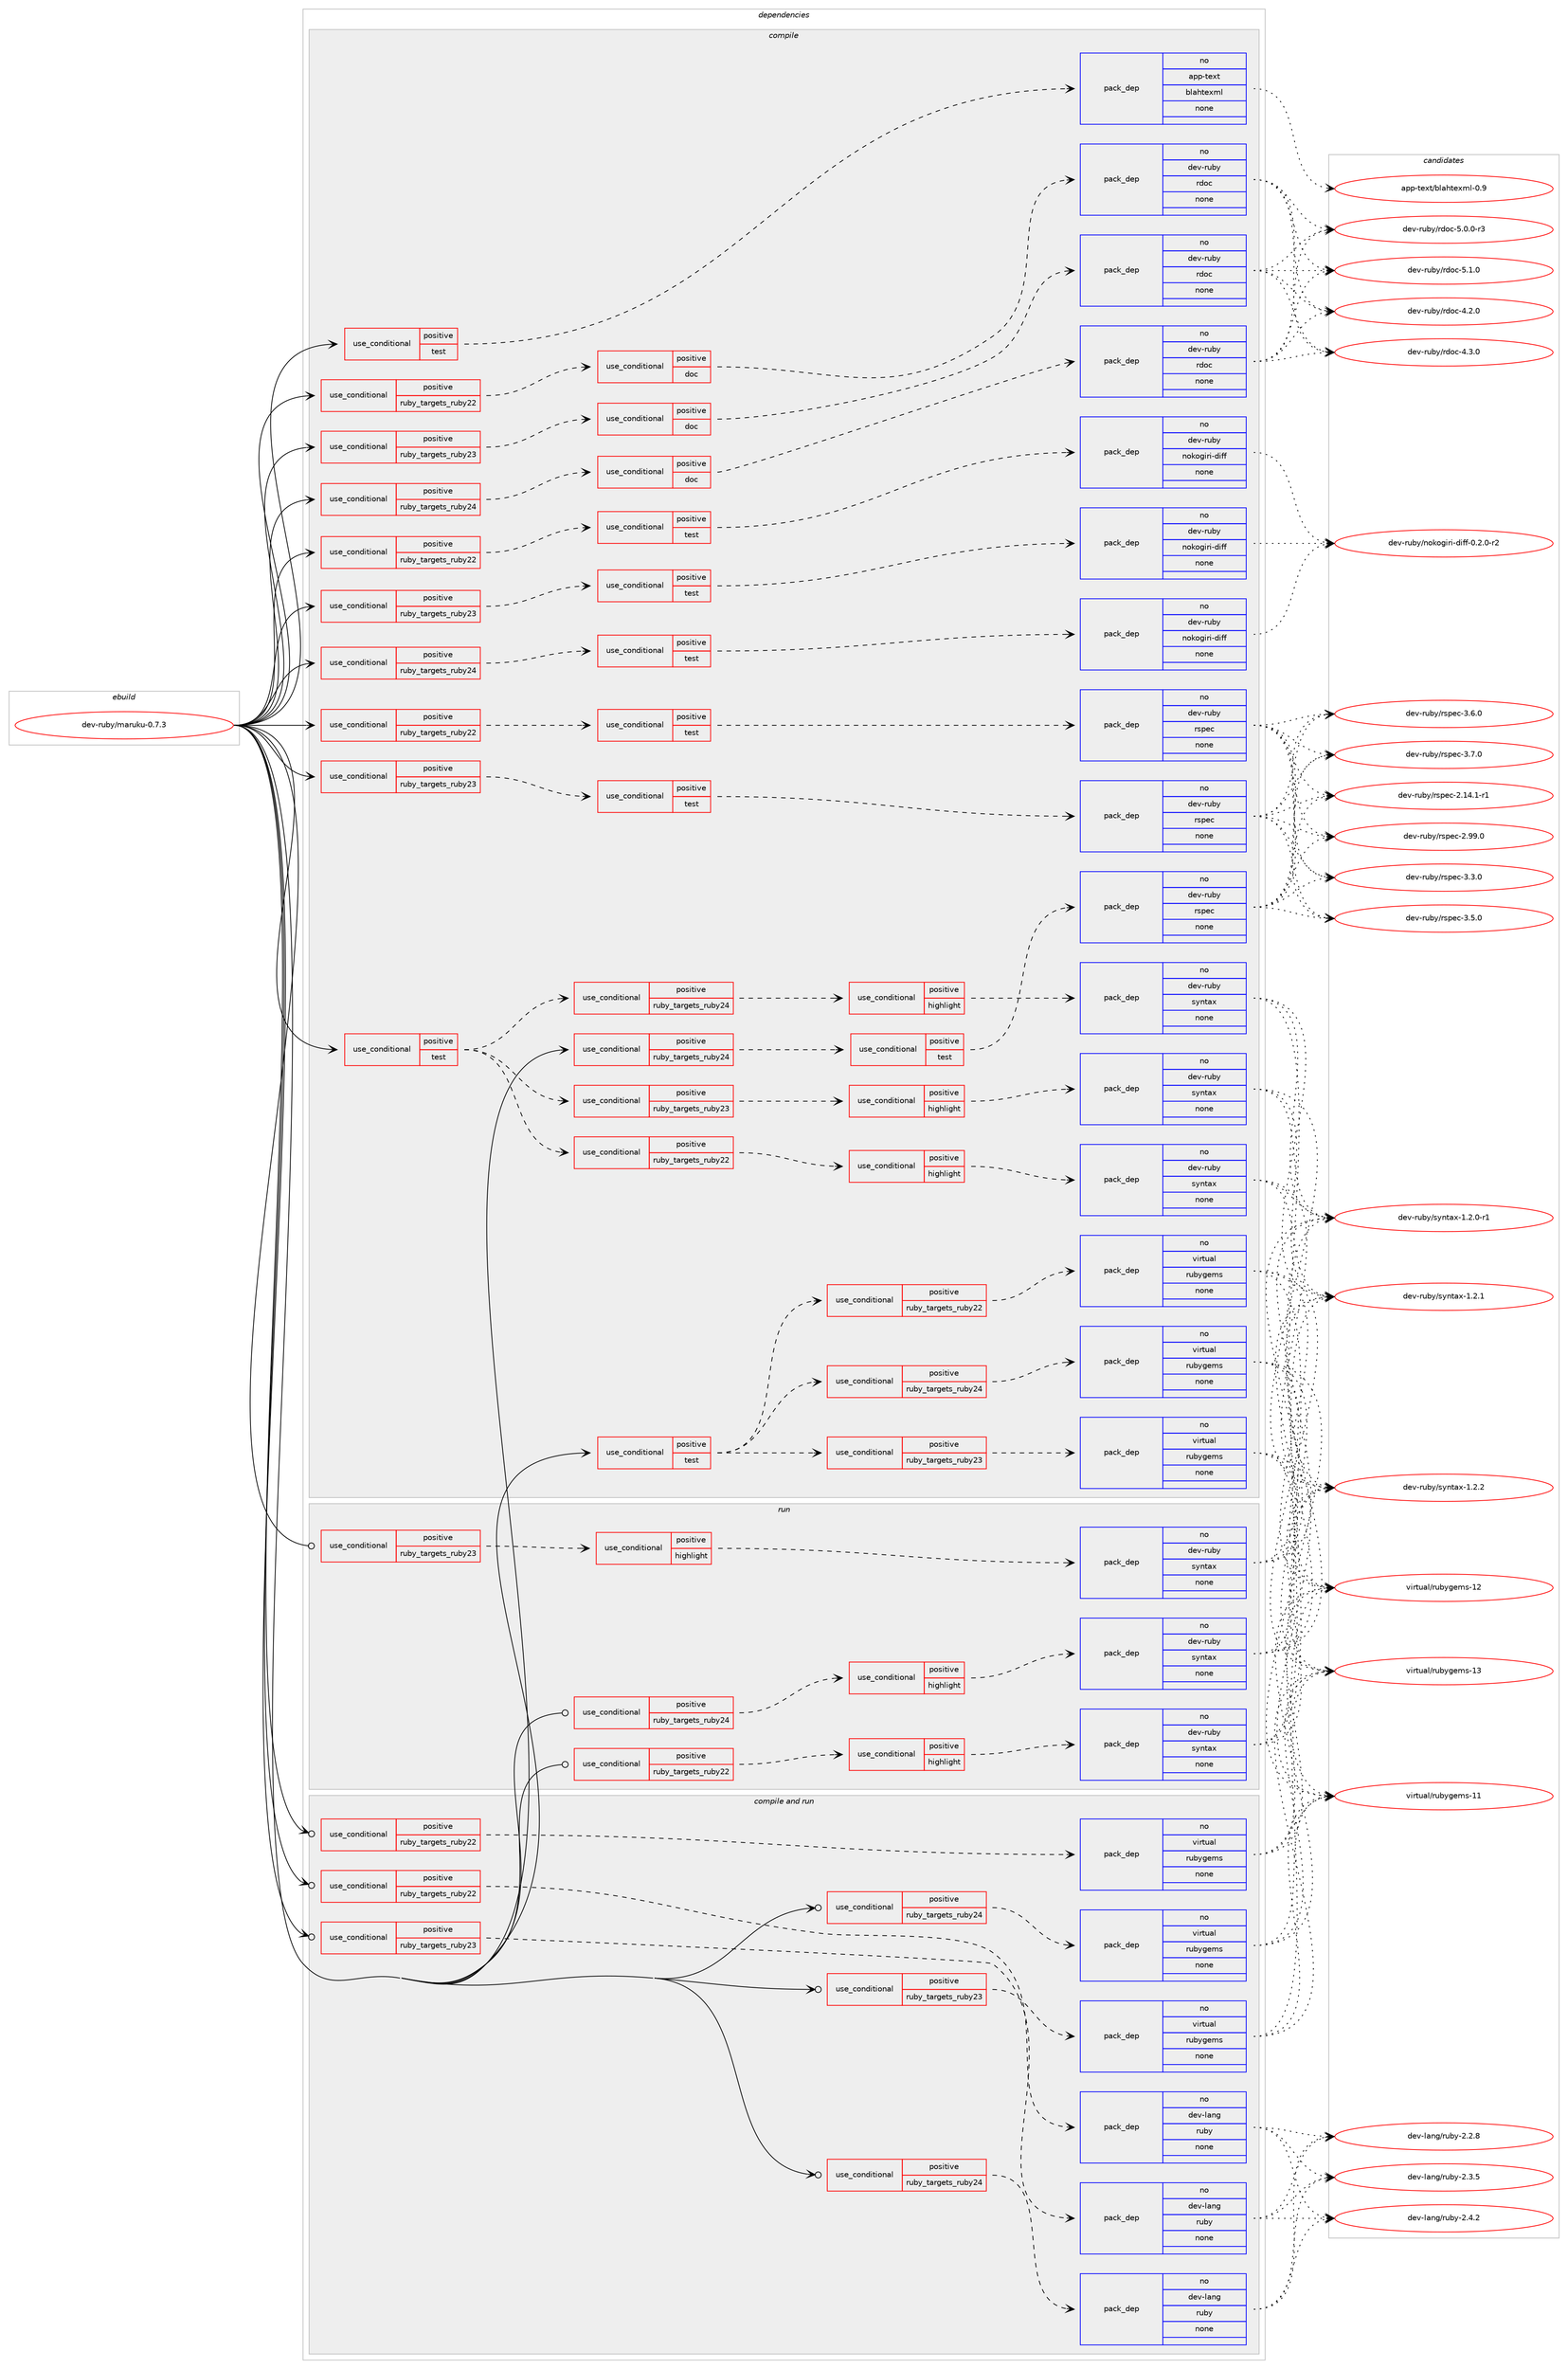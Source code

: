 digraph prolog {

# *************
# Graph options
# *************

newrank=true;
concentrate=true;
compound=true;
graph [rankdir=LR,fontname=Helvetica,fontsize=10,ranksep=1.5];#, ranksep=2.5, nodesep=0.2];
edge  [arrowhead=vee];
node  [fontname=Helvetica,fontsize=10];

# **********
# The ebuild
# **********

subgraph cluster_leftcol {
color=gray;
rank=same;
label=<<i>ebuild</i>>;
id [label="dev-ruby/maruku-0.7.3", color=red, width=4, href="../dev-ruby/maruku-0.7.3.svg"];
}

# ****************
# The dependencies
# ****************

subgraph cluster_midcol {
color=gray;
label=<<i>dependencies</i>>;
subgraph cluster_compile {
fillcolor="#eeeeee";
style=filled;
label=<<i>compile</i>>;
subgraph cond61144 {
dependency246675 [label=<<TABLE BORDER="0" CELLBORDER="1" CELLSPACING="0" CELLPADDING="4"><TR><TD ROWSPAN="3" CELLPADDING="10">use_conditional</TD></TR><TR><TD>positive</TD></TR><TR><TD>ruby_targets_ruby22</TD></TR></TABLE>>, shape=none, color=red];
subgraph cond61145 {
dependency246676 [label=<<TABLE BORDER="0" CELLBORDER="1" CELLSPACING="0" CELLPADDING="4"><TR><TD ROWSPAN="3" CELLPADDING="10">use_conditional</TD></TR><TR><TD>positive</TD></TR><TR><TD>doc</TD></TR></TABLE>>, shape=none, color=red];
subgraph pack181440 {
dependency246677 [label=<<TABLE BORDER="0" CELLBORDER="1" CELLSPACING="0" CELLPADDING="4" WIDTH="220"><TR><TD ROWSPAN="6" CELLPADDING="30">pack_dep</TD></TR><TR><TD WIDTH="110">no</TD></TR><TR><TD>dev-ruby</TD></TR><TR><TD>rdoc</TD></TR><TR><TD>none</TD></TR><TR><TD></TD></TR></TABLE>>, shape=none, color=blue];
}
dependency246676:e -> dependency246677:w [weight=20,style="dashed",arrowhead="vee"];
}
dependency246675:e -> dependency246676:w [weight=20,style="dashed",arrowhead="vee"];
}
id:e -> dependency246675:w [weight=20,style="solid",arrowhead="vee"];
subgraph cond61146 {
dependency246678 [label=<<TABLE BORDER="0" CELLBORDER="1" CELLSPACING="0" CELLPADDING="4"><TR><TD ROWSPAN="3" CELLPADDING="10">use_conditional</TD></TR><TR><TD>positive</TD></TR><TR><TD>ruby_targets_ruby22</TD></TR></TABLE>>, shape=none, color=red];
subgraph cond61147 {
dependency246679 [label=<<TABLE BORDER="0" CELLBORDER="1" CELLSPACING="0" CELLPADDING="4"><TR><TD ROWSPAN="3" CELLPADDING="10">use_conditional</TD></TR><TR><TD>positive</TD></TR><TR><TD>test</TD></TR></TABLE>>, shape=none, color=red];
subgraph pack181441 {
dependency246680 [label=<<TABLE BORDER="0" CELLBORDER="1" CELLSPACING="0" CELLPADDING="4" WIDTH="220"><TR><TD ROWSPAN="6" CELLPADDING="30">pack_dep</TD></TR><TR><TD WIDTH="110">no</TD></TR><TR><TD>dev-ruby</TD></TR><TR><TD>nokogiri-diff</TD></TR><TR><TD>none</TD></TR><TR><TD></TD></TR></TABLE>>, shape=none, color=blue];
}
dependency246679:e -> dependency246680:w [weight=20,style="dashed",arrowhead="vee"];
}
dependency246678:e -> dependency246679:w [weight=20,style="dashed",arrowhead="vee"];
}
id:e -> dependency246678:w [weight=20,style="solid",arrowhead="vee"];
subgraph cond61148 {
dependency246681 [label=<<TABLE BORDER="0" CELLBORDER="1" CELLSPACING="0" CELLPADDING="4"><TR><TD ROWSPAN="3" CELLPADDING="10">use_conditional</TD></TR><TR><TD>positive</TD></TR><TR><TD>ruby_targets_ruby22</TD></TR></TABLE>>, shape=none, color=red];
subgraph cond61149 {
dependency246682 [label=<<TABLE BORDER="0" CELLBORDER="1" CELLSPACING="0" CELLPADDING="4"><TR><TD ROWSPAN="3" CELLPADDING="10">use_conditional</TD></TR><TR><TD>positive</TD></TR><TR><TD>test</TD></TR></TABLE>>, shape=none, color=red];
subgraph pack181442 {
dependency246683 [label=<<TABLE BORDER="0" CELLBORDER="1" CELLSPACING="0" CELLPADDING="4" WIDTH="220"><TR><TD ROWSPAN="6" CELLPADDING="30">pack_dep</TD></TR><TR><TD WIDTH="110">no</TD></TR><TR><TD>dev-ruby</TD></TR><TR><TD>rspec</TD></TR><TR><TD>none</TD></TR><TR><TD></TD></TR></TABLE>>, shape=none, color=blue];
}
dependency246682:e -> dependency246683:w [weight=20,style="dashed",arrowhead="vee"];
}
dependency246681:e -> dependency246682:w [weight=20,style="dashed",arrowhead="vee"];
}
id:e -> dependency246681:w [weight=20,style="solid",arrowhead="vee"];
subgraph cond61150 {
dependency246684 [label=<<TABLE BORDER="0" CELLBORDER="1" CELLSPACING="0" CELLPADDING="4"><TR><TD ROWSPAN="3" CELLPADDING="10">use_conditional</TD></TR><TR><TD>positive</TD></TR><TR><TD>ruby_targets_ruby23</TD></TR></TABLE>>, shape=none, color=red];
subgraph cond61151 {
dependency246685 [label=<<TABLE BORDER="0" CELLBORDER="1" CELLSPACING="0" CELLPADDING="4"><TR><TD ROWSPAN="3" CELLPADDING="10">use_conditional</TD></TR><TR><TD>positive</TD></TR><TR><TD>doc</TD></TR></TABLE>>, shape=none, color=red];
subgraph pack181443 {
dependency246686 [label=<<TABLE BORDER="0" CELLBORDER="1" CELLSPACING="0" CELLPADDING="4" WIDTH="220"><TR><TD ROWSPAN="6" CELLPADDING="30">pack_dep</TD></TR><TR><TD WIDTH="110">no</TD></TR><TR><TD>dev-ruby</TD></TR><TR><TD>rdoc</TD></TR><TR><TD>none</TD></TR><TR><TD></TD></TR></TABLE>>, shape=none, color=blue];
}
dependency246685:e -> dependency246686:w [weight=20,style="dashed",arrowhead="vee"];
}
dependency246684:e -> dependency246685:w [weight=20,style="dashed",arrowhead="vee"];
}
id:e -> dependency246684:w [weight=20,style="solid",arrowhead="vee"];
subgraph cond61152 {
dependency246687 [label=<<TABLE BORDER="0" CELLBORDER="1" CELLSPACING="0" CELLPADDING="4"><TR><TD ROWSPAN="3" CELLPADDING="10">use_conditional</TD></TR><TR><TD>positive</TD></TR><TR><TD>ruby_targets_ruby23</TD></TR></TABLE>>, shape=none, color=red];
subgraph cond61153 {
dependency246688 [label=<<TABLE BORDER="0" CELLBORDER="1" CELLSPACING="0" CELLPADDING="4"><TR><TD ROWSPAN="3" CELLPADDING="10">use_conditional</TD></TR><TR><TD>positive</TD></TR><TR><TD>test</TD></TR></TABLE>>, shape=none, color=red];
subgraph pack181444 {
dependency246689 [label=<<TABLE BORDER="0" CELLBORDER="1" CELLSPACING="0" CELLPADDING="4" WIDTH="220"><TR><TD ROWSPAN="6" CELLPADDING="30">pack_dep</TD></TR><TR><TD WIDTH="110">no</TD></TR><TR><TD>dev-ruby</TD></TR><TR><TD>nokogiri-diff</TD></TR><TR><TD>none</TD></TR><TR><TD></TD></TR></TABLE>>, shape=none, color=blue];
}
dependency246688:e -> dependency246689:w [weight=20,style="dashed",arrowhead="vee"];
}
dependency246687:e -> dependency246688:w [weight=20,style="dashed",arrowhead="vee"];
}
id:e -> dependency246687:w [weight=20,style="solid",arrowhead="vee"];
subgraph cond61154 {
dependency246690 [label=<<TABLE BORDER="0" CELLBORDER="1" CELLSPACING="0" CELLPADDING="4"><TR><TD ROWSPAN="3" CELLPADDING="10">use_conditional</TD></TR><TR><TD>positive</TD></TR><TR><TD>ruby_targets_ruby23</TD></TR></TABLE>>, shape=none, color=red];
subgraph cond61155 {
dependency246691 [label=<<TABLE BORDER="0" CELLBORDER="1" CELLSPACING="0" CELLPADDING="4"><TR><TD ROWSPAN="3" CELLPADDING="10">use_conditional</TD></TR><TR><TD>positive</TD></TR><TR><TD>test</TD></TR></TABLE>>, shape=none, color=red];
subgraph pack181445 {
dependency246692 [label=<<TABLE BORDER="0" CELLBORDER="1" CELLSPACING="0" CELLPADDING="4" WIDTH="220"><TR><TD ROWSPAN="6" CELLPADDING="30">pack_dep</TD></TR><TR><TD WIDTH="110">no</TD></TR><TR><TD>dev-ruby</TD></TR><TR><TD>rspec</TD></TR><TR><TD>none</TD></TR><TR><TD></TD></TR></TABLE>>, shape=none, color=blue];
}
dependency246691:e -> dependency246692:w [weight=20,style="dashed",arrowhead="vee"];
}
dependency246690:e -> dependency246691:w [weight=20,style="dashed",arrowhead="vee"];
}
id:e -> dependency246690:w [weight=20,style="solid",arrowhead="vee"];
subgraph cond61156 {
dependency246693 [label=<<TABLE BORDER="0" CELLBORDER="1" CELLSPACING="0" CELLPADDING="4"><TR><TD ROWSPAN="3" CELLPADDING="10">use_conditional</TD></TR><TR><TD>positive</TD></TR><TR><TD>ruby_targets_ruby24</TD></TR></TABLE>>, shape=none, color=red];
subgraph cond61157 {
dependency246694 [label=<<TABLE BORDER="0" CELLBORDER="1" CELLSPACING="0" CELLPADDING="4"><TR><TD ROWSPAN="3" CELLPADDING="10">use_conditional</TD></TR><TR><TD>positive</TD></TR><TR><TD>doc</TD></TR></TABLE>>, shape=none, color=red];
subgraph pack181446 {
dependency246695 [label=<<TABLE BORDER="0" CELLBORDER="1" CELLSPACING="0" CELLPADDING="4" WIDTH="220"><TR><TD ROWSPAN="6" CELLPADDING="30">pack_dep</TD></TR><TR><TD WIDTH="110">no</TD></TR><TR><TD>dev-ruby</TD></TR><TR><TD>rdoc</TD></TR><TR><TD>none</TD></TR><TR><TD></TD></TR></TABLE>>, shape=none, color=blue];
}
dependency246694:e -> dependency246695:w [weight=20,style="dashed",arrowhead="vee"];
}
dependency246693:e -> dependency246694:w [weight=20,style="dashed",arrowhead="vee"];
}
id:e -> dependency246693:w [weight=20,style="solid",arrowhead="vee"];
subgraph cond61158 {
dependency246696 [label=<<TABLE BORDER="0" CELLBORDER="1" CELLSPACING="0" CELLPADDING="4"><TR><TD ROWSPAN="3" CELLPADDING="10">use_conditional</TD></TR><TR><TD>positive</TD></TR><TR><TD>ruby_targets_ruby24</TD></TR></TABLE>>, shape=none, color=red];
subgraph cond61159 {
dependency246697 [label=<<TABLE BORDER="0" CELLBORDER="1" CELLSPACING="0" CELLPADDING="4"><TR><TD ROWSPAN="3" CELLPADDING="10">use_conditional</TD></TR><TR><TD>positive</TD></TR><TR><TD>test</TD></TR></TABLE>>, shape=none, color=red];
subgraph pack181447 {
dependency246698 [label=<<TABLE BORDER="0" CELLBORDER="1" CELLSPACING="0" CELLPADDING="4" WIDTH="220"><TR><TD ROWSPAN="6" CELLPADDING="30">pack_dep</TD></TR><TR><TD WIDTH="110">no</TD></TR><TR><TD>dev-ruby</TD></TR><TR><TD>nokogiri-diff</TD></TR><TR><TD>none</TD></TR><TR><TD></TD></TR></TABLE>>, shape=none, color=blue];
}
dependency246697:e -> dependency246698:w [weight=20,style="dashed",arrowhead="vee"];
}
dependency246696:e -> dependency246697:w [weight=20,style="dashed",arrowhead="vee"];
}
id:e -> dependency246696:w [weight=20,style="solid",arrowhead="vee"];
subgraph cond61160 {
dependency246699 [label=<<TABLE BORDER="0" CELLBORDER="1" CELLSPACING="0" CELLPADDING="4"><TR><TD ROWSPAN="3" CELLPADDING="10">use_conditional</TD></TR><TR><TD>positive</TD></TR><TR><TD>ruby_targets_ruby24</TD></TR></TABLE>>, shape=none, color=red];
subgraph cond61161 {
dependency246700 [label=<<TABLE BORDER="0" CELLBORDER="1" CELLSPACING="0" CELLPADDING="4"><TR><TD ROWSPAN="3" CELLPADDING="10">use_conditional</TD></TR><TR><TD>positive</TD></TR><TR><TD>test</TD></TR></TABLE>>, shape=none, color=red];
subgraph pack181448 {
dependency246701 [label=<<TABLE BORDER="0" CELLBORDER="1" CELLSPACING="0" CELLPADDING="4" WIDTH="220"><TR><TD ROWSPAN="6" CELLPADDING="30">pack_dep</TD></TR><TR><TD WIDTH="110">no</TD></TR><TR><TD>dev-ruby</TD></TR><TR><TD>rspec</TD></TR><TR><TD>none</TD></TR><TR><TD></TD></TR></TABLE>>, shape=none, color=blue];
}
dependency246700:e -> dependency246701:w [weight=20,style="dashed",arrowhead="vee"];
}
dependency246699:e -> dependency246700:w [weight=20,style="dashed",arrowhead="vee"];
}
id:e -> dependency246699:w [weight=20,style="solid",arrowhead="vee"];
subgraph cond61162 {
dependency246702 [label=<<TABLE BORDER="0" CELLBORDER="1" CELLSPACING="0" CELLPADDING="4"><TR><TD ROWSPAN="3" CELLPADDING="10">use_conditional</TD></TR><TR><TD>positive</TD></TR><TR><TD>test</TD></TR></TABLE>>, shape=none, color=red];
subgraph cond61163 {
dependency246703 [label=<<TABLE BORDER="0" CELLBORDER="1" CELLSPACING="0" CELLPADDING="4"><TR><TD ROWSPAN="3" CELLPADDING="10">use_conditional</TD></TR><TR><TD>positive</TD></TR><TR><TD>ruby_targets_ruby22</TD></TR></TABLE>>, shape=none, color=red];
subgraph cond61164 {
dependency246704 [label=<<TABLE BORDER="0" CELLBORDER="1" CELLSPACING="0" CELLPADDING="4"><TR><TD ROWSPAN="3" CELLPADDING="10">use_conditional</TD></TR><TR><TD>positive</TD></TR><TR><TD>highlight</TD></TR></TABLE>>, shape=none, color=red];
subgraph pack181449 {
dependency246705 [label=<<TABLE BORDER="0" CELLBORDER="1" CELLSPACING="0" CELLPADDING="4" WIDTH="220"><TR><TD ROWSPAN="6" CELLPADDING="30">pack_dep</TD></TR><TR><TD WIDTH="110">no</TD></TR><TR><TD>dev-ruby</TD></TR><TR><TD>syntax</TD></TR><TR><TD>none</TD></TR><TR><TD></TD></TR></TABLE>>, shape=none, color=blue];
}
dependency246704:e -> dependency246705:w [weight=20,style="dashed",arrowhead="vee"];
}
dependency246703:e -> dependency246704:w [weight=20,style="dashed",arrowhead="vee"];
}
dependency246702:e -> dependency246703:w [weight=20,style="dashed",arrowhead="vee"];
subgraph cond61165 {
dependency246706 [label=<<TABLE BORDER="0" CELLBORDER="1" CELLSPACING="0" CELLPADDING="4"><TR><TD ROWSPAN="3" CELLPADDING="10">use_conditional</TD></TR><TR><TD>positive</TD></TR><TR><TD>ruby_targets_ruby23</TD></TR></TABLE>>, shape=none, color=red];
subgraph cond61166 {
dependency246707 [label=<<TABLE BORDER="0" CELLBORDER="1" CELLSPACING="0" CELLPADDING="4"><TR><TD ROWSPAN="3" CELLPADDING="10">use_conditional</TD></TR><TR><TD>positive</TD></TR><TR><TD>highlight</TD></TR></TABLE>>, shape=none, color=red];
subgraph pack181450 {
dependency246708 [label=<<TABLE BORDER="0" CELLBORDER="1" CELLSPACING="0" CELLPADDING="4" WIDTH="220"><TR><TD ROWSPAN="6" CELLPADDING="30">pack_dep</TD></TR><TR><TD WIDTH="110">no</TD></TR><TR><TD>dev-ruby</TD></TR><TR><TD>syntax</TD></TR><TR><TD>none</TD></TR><TR><TD></TD></TR></TABLE>>, shape=none, color=blue];
}
dependency246707:e -> dependency246708:w [weight=20,style="dashed",arrowhead="vee"];
}
dependency246706:e -> dependency246707:w [weight=20,style="dashed",arrowhead="vee"];
}
dependency246702:e -> dependency246706:w [weight=20,style="dashed",arrowhead="vee"];
subgraph cond61167 {
dependency246709 [label=<<TABLE BORDER="0" CELLBORDER="1" CELLSPACING="0" CELLPADDING="4"><TR><TD ROWSPAN="3" CELLPADDING="10">use_conditional</TD></TR><TR><TD>positive</TD></TR><TR><TD>ruby_targets_ruby24</TD></TR></TABLE>>, shape=none, color=red];
subgraph cond61168 {
dependency246710 [label=<<TABLE BORDER="0" CELLBORDER="1" CELLSPACING="0" CELLPADDING="4"><TR><TD ROWSPAN="3" CELLPADDING="10">use_conditional</TD></TR><TR><TD>positive</TD></TR><TR><TD>highlight</TD></TR></TABLE>>, shape=none, color=red];
subgraph pack181451 {
dependency246711 [label=<<TABLE BORDER="0" CELLBORDER="1" CELLSPACING="0" CELLPADDING="4" WIDTH="220"><TR><TD ROWSPAN="6" CELLPADDING="30">pack_dep</TD></TR><TR><TD WIDTH="110">no</TD></TR><TR><TD>dev-ruby</TD></TR><TR><TD>syntax</TD></TR><TR><TD>none</TD></TR><TR><TD></TD></TR></TABLE>>, shape=none, color=blue];
}
dependency246710:e -> dependency246711:w [weight=20,style="dashed",arrowhead="vee"];
}
dependency246709:e -> dependency246710:w [weight=20,style="dashed",arrowhead="vee"];
}
dependency246702:e -> dependency246709:w [weight=20,style="dashed",arrowhead="vee"];
}
id:e -> dependency246702:w [weight=20,style="solid",arrowhead="vee"];
subgraph cond61169 {
dependency246712 [label=<<TABLE BORDER="0" CELLBORDER="1" CELLSPACING="0" CELLPADDING="4"><TR><TD ROWSPAN="3" CELLPADDING="10">use_conditional</TD></TR><TR><TD>positive</TD></TR><TR><TD>test</TD></TR></TABLE>>, shape=none, color=red];
subgraph cond61170 {
dependency246713 [label=<<TABLE BORDER="0" CELLBORDER="1" CELLSPACING="0" CELLPADDING="4"><TR><TD ROWSPAN="3" CELLPADDING="10">use_conditional</TD></TR><TR><TD>positive</TD></TR><TR><TD>ruby_targets_ruby22</TD></TR></TABLE>>, shape=none, color=red];
subgraph pack181452 {
dependency246714 [label=<<TABLE BORDER="0" CELLBORDER="1" CELLSPACING="0" CELLPADDING="4" WIDTH="220"><TR><TD ROWSPAN="6" CELLPADDING="30">pack_dep</TD></TR><TR><TD WIDTH="110">no</TD></TR><TR><TD>virtual</TD></TR><TR><TD>rubygems</TD></TR><TR><TD>none</TD></TR><TR><TD></TD></TR></TABLE>>, shape=none, color=blue];
}
dependency246713:e -> dependency246714:w [weight=20,style="dashed",arrowhead="vee"];
}
dependency246712:e -> dependency246713:w [weight=20,style="dashed",arrowhead="vee"];
subgraph cond61171 {
dependency246715 [label=<<TABLE BORDER="0" CELLBORDER="1" CELLSPACING="0" CELLPADDING="4"><TR><TD ROWSPAN="3" CELLPADDING="10">use_conditional</TD></TR><TR><TD>positive</TD></TR><TR><TD>ruby_targets_ruby23</TD></TR></TABLE>>, shape=none, color=red];
subgraph pack181453 {
dependency246716 [label=<<TABLE BORDER="0" CELLBORDER="1" CELLSPACING="0" CELLPADDING="4" WIDTH="220"><TR><TD ROWSPAN="6" CELLPADDING="30">pack_dep</TD></TR><TR><TD WIDTH="110">no</TD></TR><TR><TD>virtual</TD></TR><TR><TD>rubygems</TD></TR><TR><TD>none</TD></TR><TR><TD></TD></TR></TABLE>>, shape=none, color=blue];
}
dependency246715:e -> dependency246716:w [weight=20,style="dashed",arrowhead="vee"];
}
dependency246712:e -> dependency246715:w [weight=20,style="dashed",arrowhead="vee"];
subgraph cond61172 {
dependency246717 [label=<<TABLE BORDER="0" CELLBORDER="1" CELLSPACING="0" CELLPADDING="4"><TR><TD ROWSPAN="3" CELLPADDING="10">use_conditional</TD></TR><TR><TD>positive</TD></TR><TR><TD>ruby_targets_ruby24</TD></TR></TABLE>>, shape=none, color=red];
subgraph pack181454 {
dependency246718 [label=<<TABLE BORDER="0" CELLBORDER="1" CELLSPACING="0" CELLPADDING="4" WIDTH="220"><TR><TD ROWSPAN="6" CELLPADDING="30">pack_dep</TD></TR><TR><TD WIDTH="110">no</TD></TR><TR><TD>virtual</TD></TR><TR><TD>rubygems</TD></TR><TR><TD>none</TD></TR><TR><TD></TD></TR></TABLE>>, shape=none, color=blue];
}
dependency246717:e -> dependency246718:w [weight=20,style="dashed",arrowhead="vee"];
}
dependency246712:e -> dependency246717:w [weight=20,style="dashed",arrowhead="vee"];
}
id:e -> dependency246712:w [weight=20,style="solid",arrowhead="vee"];
subgraph cond61173 {
dependency246719 [label=<<TABLE BORDER="0" CELLBORDER="1" CELLSPACING="0" CELLPADDING="4"><TR><TD ROWSPAN="3" CELLPADDING="10">use_conditional</TD></TR><TR><TD>positive</TD></TR><TR><TD>test</TD></TR></TABLE>>, shape=none, color=red];
subgraph pack181455 {
dependency246720 [label=<<TABLE BORDER="0" CELLBORDER="1" CELLSPACING="0" CELLPADDING="4" WIDTH="220"><TR><TD ROWSPAN="6" CELLPADDING="30">pack_dep</TD></TR><TR><TD WIDTH="110">no</TD></TR><TR><TD>app-text</TD></TR><TR><TD>blahtexml</TD></TR><TR><TD>none</TD></TR><TR><TD></TD></TR></TABLE>>, shape=none, color=blue];
}
dependency246719:e -> dependency246720:w [weight=20,style="dashed",arrowhead="vee"];
}
id:e -> dependency246719:w [weight=20,style="solid",arrowhead="vee"];
}
subgraph cluster_compileandrun {
fillcolor="#eeeeee";
style=filled;
label=<<i>compile and run</i>>;
subgraph cond61174 {
dependency246721 [label=<<TABLE BORDER="0" CELLBORDER="1" CELLSPACING="0" CELLPADDING="4"><TR><TD ROWSPAN="3" CELLPADDING="10">use_conditional</TD></TR><TR><TD>positive</TD></TR><TR><TD>ruby_targets_ruby22</TD></TR></TABLE>>, shape=none, color=red];
subgraph pack181456 {
dependency246722 [label=<<TABLE BORDER="0" CELLBORDER="1" CELLSPACING="0" CELLPADDING="4" WIDTH="220"><TR><TD ROWSPAN="6" CELLPADDING="30">pack_dep</TD></TR><TR><TD WIDTH="110">no</TD></TR><TR><TD>dev-lang</TD></TR><TR><TD>ruby</TD></TR><TR><TD>none</TD></TR><TR><TD></TD></TR></TABLE>>, shape=none, color=blue];
}
dependency246721:e -> dependency246722:w [weight=20,style="dashed",arrowhead="vee"];
}
id:e -> dependency246721:w [weight=20,style="solid",arrowhead="odotvee"];
subgraph cond61175 {
dependency246723 [label=<<TABLE BORDER="0" CELLBORDER="1" CELLSPACING="0" CELLPADDING="4"><TR><TD ROWSPAN="3" CELLPADDING="10">use_conditional</TD></TR><TR><TD>positive</TD></TR><TR><TD>ruby_targets_ruby22</TD></TR></TABLE>>, shape=none, color=red];
subgraph pack181457 {
dependency246724 [label=<<TABLE BORDER="0" CELLBORDER="1" CELLSPACING="0" CELLPADDING="4" WIDTH="220"><TR><TD ROWSPAN="6" CELLPADDING="30">pack_dep</TD></TR><TR><TD WIDTH="110">no</TD></TR><TR><TD>virtual</TD></TR><TR><TD>rubygems</TD></TR><TR><TD>none</TD></TR><TR><TD></TD></TR></TABLE>>, shape=none, color=blue];
}
dependency246723:e -> dependency246724:w [weight=20,style="dashed",arrowhead="vee"];
}
id:e -> dependency246723:w [weight=20,style="solid",arrowhead="odotvee"];
subgraph cond61176 {
dependency246725 [label=<<TABLE BORDER="0" CELLBORDER="1" CELLSPACING="0" CELLPADDING="4"><TR><TD ROWSPAN="3" CELLPADDING="10">use_conditional</TD></TR><TR><TD>positive</TD></TR><TR><TD>ruby_targets_ruby23</TD></TR></TABLE>>, shape=none, color=red];
subgraph pack181458 {
dependency246726 [label=<<TABLE BORDER="0" CELLBORDER="1" CELLSPACING="0" CELLPADDING="4" WIDTH="220"><TR><TD ROWSPAN="6" CELLPADDING="30">pack_dep</TD></TR><TR><TD WIDTH="110">no</TD></TR><TR><TD>dev-lang</TD></TR><TR><TD>ruby</TD></TR><TR><TD>none</TD></TR><TR><TD></TD></TR></TABLE>>, shape=none, color=blue];
}
dependency246725:e -> dependency246726:w [weight=20,style="dashed",arrowhead="vee"];
}
id:e -> dependency246725:w [weight=20,style="solid",arrowhead="odotvee"];
subgraph cond61177 {
dependency246727 [label=<<TABLE BORDER="0" CELLBORDER="1" CELLSPACING="0" CELLPADDING="4"><TR><TD ROWSPAN="3" CELLPADDING="10">use_conditional</TD></TR><TR><TD>positive</TD></TR><TR><TD>ruby_targets_ruby23</TD></TR></TABLE>>, shape=none, color=red];
subgraph pack181459 {
dependency246728 [label=<<TABLE BORDER="0" CELLBORDER="1" CELLSPACING="0" CELLPADDING="4" WIDTH="220"><TR><TD ROWSPAN="6" CELLPADDING="30">pack_dep</TD></TR><TR><TD WIDTH="110">no</TD></TR><TR><TD>virtual</TD></TR><TR><TD>rubygems</TD></TR><TR><TD>none</TD></TR><TR><TD></TD></TR></TABLE>>, shape=none, color=blue];
}
dependency246727:e -> dependency246728:w [weight=20,style="dashed",arrowhead="vee"];
}
id:e -> dependency246727:w [weight=20,style="solid",arrowhead="odotvee"];
subgraph cond61178 {
dependency246729 [label=<<TABLE BORDER="0" CELLBORDER="1" CELLSPACING="0" CELLPADDING="4"><TR><TD ROWSPAN="3" CELLPADDING="10">use_conditional</TD></TR><TR><TD>positive</TD></TR><TR><TD>ruby_targets_ruby24</TD></TR></TABLE>>, shape=none, color=red];
subgraph pack181460 {
dependency246730 [label=<<TABLE BORDER="0" CELLBORDER="1" CELLSPACING="0" CELLPADDING="4" WIDTH="220"><TR><TD ROWSPAN="6" CELLPADDING="30">pack_dep</TD></TR><TR><TD WIDTH="110">no</TD></TR><TR><TD>dev-lang</TD></TR><TR><TD>ruby</TD></TR><TR><TD>none</TD></TR><TR><TD></TD></TR></TABLE>>, shape=none, color=blue];
}
dependency246729:e -> dependency246730:w [weight=20,style="dashed",arrowhead="vee"];
}
id:e -> dependency246729:w [weight=20,style="solid",arrowhead="odotvee"];
subgraph cond61179 {
dependency246731 [label=<<TABLE BORDER="0" CELLBORDER="1" CELLSPACING="0" CELLPADDING="4"><TR><TD ROWSPAN="3" CELLPADDING="10">use_conditional</TD></TR><TR><TD>positive</TD></TR><TR><TD>ruby_targets_ruby24</TD></TR></TABLE>>, shape=none, color=red];
subgraph pack181461 {
dependency246732 [label=<<TABLE BORDER="0" CELLBORDER="1" CELLSPACING="0" CELLPADDING="4" WIDTH="220"><TR><TD ROWSPAN="6" CELLPADDING="30">pack_dep</TD></TR><TR><TD WIDTH="110">no</TD></TR><TR><TD>virtual</TD></TR><TR><TD>rubygems</TD></TR><TR><TD>none</TD></TR><TR><TD></TD></TR></TABLE>>, shape=none, color=blue];
}
dependency246731:e -> dependency246732:w [weight=20,style="dashed",arrowhead="vee"];
}
id:e -> dependency246731:w [weight=20,style="solid",arrowhead="odotvee"];
}
subgraph cluster_run {
fillcolor="#eeeeee";
style=filled;
label=<<i>run</i>>;
subgraph cond61180 {
dependency246733 [label=<<TABLE BORDER="0" CELLBORDER="1" CELLSPACING="0" CELLPADDING="4"><TR><TD ROWSPAN="3" CELLPADDING="10">use_conditional</TD></TR><TR><TD>positive</TD></TR><TR><TD>ruby_targets_ruby22</TD></TR></TABLE>>, shape=none, color=red];
subgraph cond61181 {
dependency246734 [label=<<TABLE BORDER="0" CELLBORDER="1" CELLSPACING="0" CELLPADDING="4"><TR><TD ROWSPAN="3" CELLPADDING="10">use_conditional</TD></TR><TR><TD>positive</TD></TR><TR><TD>highlight</TD></TR></TABLE>>, shape=none, color=red];
subgraph pack181462 {
dependency246735 [label=<<TABLE BORDER="0" CELLBORDER="1" CELLSPACING="0" CELLPADDING="4" WIDTH="220"><TR><TD ROWSPAN="6" CELLPADDING="30">pack_dep</TD></TR><TR><TD WIDTH="110">no</TD></TR><TR><TD>dev-ruby</TD></TR><TR><TD>syntax</TD></TR><TR><TD>none</TD></TR><TR><TD></TD></TR></TABLE>>, shape=none, color=blue];
}
dependency246734:e -> dependency246735:w [weight=20,style="dashed",arrowhead="vee"];
}
dependency246733:e -> dependency246734:w [weight=20,style="dashed",arrowhead="vee"];
}
id:e -> dependency246733:w [weight=20,style="solid",arrowhead="odot"];
subgraph cond61182 {
dependency246736 [label=<<TABLE BORDER="0" CELLBORDER="1" CELLSPACING="0" CELLPADDING="4"><TR><TD ROWSPAN="3" CELLPADDING="10">use_conditional</TD></TR><TR><TD>positive</TD></TR><TR><TD>ruby_targets_ruby23</TD></TR></TABLE>>, shape=none, color=red];
subgraph cond61183 {
dependency246737 [label=<<TABLE BORDER="0" CELLBORDER="1" CELLSPACING="0" CELLPADDING="4"><TR><TD ROWSPAN="3" CELLPADDING="10">use_conditional</TD></TR><TR><TD>positive</TD></TR><TR><TD>highlight</TD></TR></TABLE>>, shape=none, color=red];
subgraph pack181463 {
dependency246738 [label=<<TABLE BORDER="0" CELLBORDER="1" CELLSPACING="0" CELLPADDING="4" WIDTH="220"><TR><TD ROWSPAN="6" CELLPADDING="30">pack_dep</TD></TR><TR><TD WIDTH="110">no</TD></TR><TR><TD>dev-ruby</TD></TR><TR><TD>syntax</TD></TR><TR><TD>none</TD></TR><TR><TD></TD></TR></TABLE>>, shape=none, color=blue];
}
dependency246737:e -> dependency246738:w [weight=20,style="dashed",arrowhead="vee"];
}
dependency246736:e -> dependency246737:w [weight=20,style="dashed",arrowhead="vee"];
}
id:e -> dependency246736:w [weight=20,style="solid",arrowhead="odot"];
subgraph cond61184 {
dependency246739 [label=<<TABLE BORDER="0" CELLBORDER="1" CELLSPACING="0" CELLPADDING="4"><TR><TD ROWSPAN="3" CELLPADDING="10">use_conditional</TD></TR><TR><TD>positive</TD></TR><TR><TD>ruby_targets_ruby24</TD></TR></TABLE>>, shape=none, color=red];
subgraph cond61185 {
dependency246740 [label=<<TABLE BORDER="0" CELLBORDER="1" CELLSPACING="0" CELLPADDING="4"><TR><TD ROWSPAN="3" CELLPADDING="10">use_conditional</TD></TR><TR><TD>positive</TD></TR><TR><TD>highlight</TD></TR></TABLE>>, shape=none, color=red];
subgraph pack181464 {
dependency246741 [label=<<TABLE BORDER="0" CELLBORDER="1" CELLSPACING="0" CELLPADDING="4" WIDTH="220"><TR><TD ROWSPAN="6" CELLPADDING="30">pack_dep</TD></TR><TR><TD WIDTH="110">no</TD></TR><TR><TD>dev-ruby</TD></TR><TR><TD>syntax</TD></TR><TR><TD>none</TD></TR><TR><TD></TD></TR></TABLE>>, shape=none, color=blue];
}
dependency246740:e -> dependency246741:w [weight=20,style="dashed",arrowhead="vee"];
}
dependency246739:e -> dependency246740:w [weight=20,style="dashed",arrowhead="vee"];
}
id:e -> dependency246739:w [weight=20,style="solid",arrowhead="odot"];
}
}

# **************
# The candidates
# **************

subgraph cluster_choices {
rank=same;
color=gray;
label=<<i>candidates</i>>;

subgraph choice181440 {
color=black;
nodesep=1;
choice10010111845114117981214711410011199455246504648 [label="dev-ruby/rdoc-4.2.0", color=red, width=4,href="../dev-ruby/rdoc-4.2.0.svg"];
choice10010111845114117981214711410011199455246514648 [label="dev-ruby/rdoc-4.3.0", color=red, width=4,href="../dev-ruby/rdoc-4.3.0.svg"];
choice100101118451141179812147114100111994553464846484511451 [label="dev-ruby/rdoc-5.0.0-r3", color=red, width=4,href="../dev-ruby/rdoc-5.0.0-r3.svg"];
choice10010111845114117981214711410011199455346494648 [label="dev-ruby/rdoc-5.1.0", color=red, width=4,href="../dev-ruby/rdoc-5.1.0.svg"];
dependency246677:e -> choice10010111845114117981214711410011199455246504648:w [style=dotted,weight="100"];
dependency246677:e -> choice10010111845114117981214711410011199455246514648:w [style=dotted,weight="100"];
dependency246677:e -> choice100101118451141179812147114100111994553464846484511451:w [style=dotted,weight="100"];
dependency246677:e -> choice10010111845114117981214711410011199455346494648:w [style=dotted,weight="100"];
}
subgraph choice181441 {
color=black;
nodesep=1;
choice100101118451141179812147110111107111103105114105451001051021024548465046484511450 [label="dev-ruby/nokogiri-diff-0.2.0-r2", color=red, width=4,href="../dev-ruby/nokogiri-diff-0.2.0-r2.svg"];
dependency246680:e -> choice100101118451141179812147110111107111103105114105451001051021024548465046484511450:w [style=dotted,weight="100"];
}
subgraph choice181442 {
color=black;
nodesep=1;
choice10010111845114117981214711411511210199455046495246494511449 [label="dev-ruby/rspec-2.14.1-r1", color=red, width=4,href="../dev-ruby/rspec-2.14.1-r1.svg"];
choice1001011184511411798121471141151121019945504657574648 [label="dev-ruby/rspec-2.99.0", color=red, width=4,href="../dev-ruby/rspec-2.99.0.svg"];
choice10010111845114117981214711411511210199455146514648 [label="dev-ruby/rspec-3.3.0", color=red, width=4,href="../dev-ruby/rspec-3.3.0.svg"];
choice10010111845114117981214711411511210199455146534648 [label="dev-ruby/rspec-3.5.0", color=red, width=4,href="../dev-ruby/rspec-3.5.0.svg"];
choice10010111845114117981214711411511210199455146544648 [label="dev-ruby/rspec-3.6.0", color=red, width=4,href="../dev-ruby/rspec-3.6.0.svg"];
choice10010111845114117981214711411511210199455146554648 [label="dev-ruby/rspec-3.7.0", color=red, width=4,href="../dev-ruby/rspec-3.7.0.svg"];
dependency246683:e -> choice10010111845114117981214711411511210199455046495246494511449:w [style=dotted,weight="100"];
dependency246683:e -> choice1001011184511411798121471141151121019945504657574648:w [style=dotted,weight="100"];
dependency246683:e -> choice10010111845114117981214711411511210199455146514648:w [style=dotted,weight="100"];
dependency246683:e -> choice10010111845114117981214711411511210199455146534648:w [style=dotted,weight="100"];
dependency246683:e -> choice10010111845114117981214711411511210199455146544648:w [style=dotted,weight="100"];
dependency246683:e -> choice10010111845114117981214711411511210199455146554648:w [style=dotted,weight="100"];
}
subgraph choice181443 {
color=black;
nodesep=1;
choice10010111845114117981214711410011199455246504648 [label="dev-ruby/rdoc-4.2.0", color=red, width=4,href="../dev-ruby/rdoc-4.2.0.svg"];
choice10010111845114117981214711410011199455246514648 [label="dev-ruby/rdoc-4.3.0", color=red, width=4,href="../dev-ruby/rdoc-4.3.0.svg"];
choice100101118451141179812147114100111994553464846484511451 [label="dev-ruby/rdoc-5.0.0-r3", color=red, width=4,href="../dev-ruby/rdoc-5.0.0-r3.svg"];
choice10010111845114117981214711410011199455346494648 [label="dev-ruby/rdoc-5.1.0", color=red, width=4,href="../dev-ruby/rdoc-5.1.0.svg"];
dependency246686:e -> choice10010111845114117981214711410011199455246504648:w [style=dotted,weight="100"];
dependency246686:e -> choice10010111845114117981214711410011199455246514648:w [style=dotted,weight="100"];
dependency246686:e -> choice100101118451141179812147114100111994553464846484511451:w [style=dotted,weight="100"];
dependency246686:e -> choice10010111845114117981214711410011199455346494648:w [style=dotted,weight="100"];
}
subgraph choice181444 {
color=black;
nodesep=1;
choice100101118451141179812147110111107111103105114105451001051021024548465046484511450 [label="dev-ruby/nokogiri-diff-0.2.0-r2", color=red, width=4,href="../dev-ruby/nokogiri-diff-0.2.0-r2.svg"];
dependency246689:e -> choice100101118451141179812147110111107111103105114105451001051021024548465046484511450:w [style=dotted,weight="100"];
}
subgraph choice181445 {
color=black;
nodesep=1;
choice10010111845114117981214711411511210199455046495246494511449 [label="dev-ruby/rspec-2.14.1-r1", color=red, width=4,href="../dev-ruby/rspec-2.14.1-r1.svg"];
choice1001011184511411798121471141151121019945504657574648 [label="dev-ruby/rspec-2.99.0", color=red, width=4,href="../dev-ruby/rspec-2.99.0.svg"];
choice10010111845114117981214711411511210199455146514648 [label="dev-ruby/rspec-3.3.0", color=red, width=4,href="../dev-ruby/rspec-3.3.0.svg"];
choice10010111845114117981214711411511210199455146534648 [label="dev-ruby/rspec-3.5.0", color=red, width=4,href="../dev-ruby/rspec-3.5.0.svg"];
choice10010111845114117981214711411511210199455146544648 [label="dev-ruby/rspec-3.6.0", color=red, width=4,href="../dev-ruby/rspec-3.6.0.svg"];
choice10010111845114117981214711411511210199455146554648 [label="dev-ruby/rspec-3.7.0", color=red, width=4,href="../dev-ruby/rspec-3.7.0.svg"];
dependency246692:e -> choice10010111845114117981214711411511210199455046495246494511449:w [style=dotted,weight="100"];
dependency246692:e -> choice1001011184511411798121471141151121019945504657574648:w [style=dotted,weight="100"];
dependency246692:e -> choice10010111845114117981214711411511210199455146514648:w [style=dotted,weight="100"];
dependency246692:e -> choice10010111845114117981214711411511210199455146534648:w [style=dotted,weight="100"];
dependency246692:e -> choice10010111845114117981214711411511210199455146544648:w [style=dotted,weight="100"];
dependency246692:e -> choice10010111845114117981214711411511210199455146554648:w [style=dotted,weight="100"];
}
subgraph choice181446 {
color=black;
nodesep=1;
choice10010111845114117981214711410011199455246504648 [label="dev-ruby/rdoc-4.2.0", color=red, width=4,href="../dev-ruby/rdoc-4.2.0.svg"];
choice10010111845114117981214711410011199455246514648 [label="dev-ruby/rdoc-4.3.0", color=red, width=4,href="../dev-ruby/rdoc-4.3.0.svg"];
choice100101118451141179812147114100111994553464846484511451 [label="dev-ruby/rdoc-5.0.0-r3", color=red, width=4,href="../dev-ruby/rdoc-5.0.0-r3.svg"];
choice10010111845114117981214711410011199455346494648 [label="dev-ruby/rdoc-5.1.0", color=red, width=4,href="../dev-ruby/rdoc-5.1.0.svg"];
dependency246695:e -> choice10010111845114117981214711410011199455246504648:w [style=dotted,weight="100"];
dependency246695:e -> choice10010111845114117981214711410011199455246514648:w [style=dotted,weight="100"];
dependency246695:e -> choice100101118451141179812147114100111994553464846484511451:w [style=dotted,weight="100"];
dependency246695:e -> choice10010111845114117981214711410011199455346494648:w [style=dotted,weight="100"];
}
subgraph choice181447 {
color=black;
nodesep=1;
choice100101118451141179812147110111107111103105114105451001051021024548465046484511450 [label="dev-ruby/nokogiri-diff-0.2.0-r2", color=red, width=4,href="../dev-ruby/nokogiri-diff-0.2.0-r2.svg"];
dependency246698:e -> choice100101118451141179812147110111107111103105114105451001051021024548465046484511450:w [style=dotted,weight="100"];
}
subgraph choice181448 {
color=black;
nodesep=1;
choice10010111845114117981214711411511210199455046495246494511449 [label="dev-ruby/rspec-2.14.1-r1", color=red, width=4,href="../dev-ruby/rspec-2.14.1-r1.svg"];
choice1001011184511411798121471141151121019945504657574648 [label="dev-ruby/rspec-2.99.0", color=red, width=4,href="../dev-ruby/rspec-2.99.0.svg"];
choice10010111845114117981214711411511210199455146514648 [label="dev-ruby/rspec-3.3.0", color=red, width=4,href="../dev-ruby/rspec-3.3.0.svg"];
choice10010111845114117981214711411511210199455146534648 [label="dev-ruby/rspec-3.5.0", color=red, width=4,href="../dev-ruby/rspec-3.5.0.svg"];
choice10010111845114117981214711411511210199455146544648 [label="dev-ruby/rspec-3.6.0", color=red, width=4,href="../dev-ruby/rspec-3.6.0.svg"];
choice10010111845114117981214711411511210199455146554648 [label="dev-ruby/rspec-3.7.0", color=red, width=4,href="../dev-ruby/rspec-3.7.0.svg"];
dependency246701:e -> choice10010111845114117981214711411511210199455046495246494511449:w [style=dotted,weight="100"];
dependency246701:e -> choice1001011184511411798121471141151121019945504657574648:w [style=dotted,weight="100"];
dependency246701:e -> choice10010111845114117981214711411511210199455146514648:w [style=dotted,weight="100"];
dependency246701:e -> choice10010111845114117981214711411511210199455146534648:w [style=dotted,weight="100"];
dependency246701:e -> choice10010111845114117981214711411511210199455146544648:w [style=dotted,weight="100"];
dependency246701:e -> choice10010111845114117981214711411511210199455146554648:w [style=dotted,weight="100"];
}
subgraph choice181449 {
color=black;
nodesep=1;
choice100101118451141179812147115121110116971204549465046484511449 [label="dev-ruby/syntax-1.2.0-r1", color=red, width=4,href="../dev-ruby/syntax-1.2.0-r1.svg"];
choice10010111845114117981214711512111011697120454946504649 [label="dev-ruby/syntax-1.2.1", color=red, width=4,href="../dev-ruby/syntax-1.2.1.svg"];
choice10010111845114117981214711512111011697120454946504650 [label="dev-ruby/syntax-1.2.2", color=red, width=4,href="../dev-ruby/syntax-1.2.2.svg"];
dependency246705:e -> choice100101118451141179812147115121110116971204549465046484511449:w [style=dotted,weight="100"];
dependency246705:e -> choice10010111845114117981214711512111011697120454946504649:w [style=dotted,weight="100"];
dependency246705:e -> choice10010111845114117981214711512111011697120454946504650:w [style=dotted,weight="100"];
}
subgraph choice181450 {
color=black;
nodesep=1;
choice100101118451141179812147115121110116971204549465046484511449 [label="dev-ruby/syntax-1.2.0-r1", color=red, width=4,href="../dev-ruby/syntax-1.2.0-r1.svg"];
choice10010111845114117981214711512111011697120454946504649 [label="dev-ruby/syntax-1.2.1", color=red, width=4,href="../dev-ruby/syntax-1.2.1.svg"];
choice10010111845114117981214711512111011697120454946504650 [label="dev-ruby/syntax-1.2.2", color=red, width=4,href="../dev-ruby/syntax-1.2.2.svg"];
dependency246708:e -> choice100101118451141179812147115121110116971204549465046484511449:w [style=dotted,weight="100"];
dependency246708:e -> choice10010111845114117981214711512111011697120454946504649:w [style=dotted,weight="100"];
dependency246708:e -> choice10010111845114117981214711512111011697120454946504650:w [style=dotted,weight="100"];
}
subgraph choice181451 {
color=black;
nodesep=1;
choice100101118451141179812147115121110116971204549465046484511449 [label="dev-ruby/syntax-1.2.0-r1", color=red, width=4,href="../dev-ruby/syntax-1.2.0-r1.svg"];
choice10010111845114117981214711512111011697120454946504649 [label="dev-ruby/syntax-1.2.1", color=red, width=4,href="../dev-ruby/syntax-1.2.1.svg"];
choice10010111845114117981214711512111011697120454946504650 [label="dev-ruby/syntax-1.2.2", color=red, width=4,href="../dev-ruby/syntax-1.2.2.svg"];
dependency246711:e -> choice100101118451141179812147115121110116971204549465046484511449:w [style=dotted,weight="100"];
dependency246711:e -> choice10010111845114117981214711512111011697120454946504649:w [style=dotted,weight="100"];
dependency246711:e -> choice10010111845114117981214711512111011697120454946504650:w [style=dotted,weight="100"];
}
subgraph choice181452 {
color=black;
nodesep=1;
choice118105114116117971084711411798121103101109115454949 [label="virtual/rubygems-11", color=red, width=4,href="../virtual/rubygems-11.svg"];
choice118105114116117971084711411798121103101109115454950 [label="virtual/rubygems-12", color=red, width=4,href="../virtual/rubygems-12.svg"];
choice118105114116117971084711411798121103101109115454951 [label="virtual/rubygems-13", color=red, width=4,href="../virtual/rubygems-13.svg"];
dependency246714:e -> choice118105114116117971084711411798121103101109115454949:w [style=dotted,weight="100"];
dependency246714:e -> choice118105114116117971084711411798121103101109115454950:w [style=dotted,weight="100"];
dependency246714:e -> choice118105114116117971084711411798121103101109115454951:w [style=dotted,weight="100"];
}
subgraph choice181453 {
color=black;
nodesep=1;
choice118105114116117971084711411798121103101109115454949 [label="virtual/rubygems-11", color=red, width=4,href="../virtual/rubygems-11.svg"];
choice118105114116117971084711411798121103101109115454950 [label="virtual/rubygems-12", color=red, width=4,href="../virtual/rubygems-12.svg"];
choice118105114116117971084711411798121103101109115454951 [label="virtual/rubygems-13", color=red, width=4,href="../virtual/rubygems-13.svg"];
dependency246716:e -> choice118105114116117971084711411798121103101109115454949:w [style=dotted,weight="100"];
dependency246716:e -> choice118105114116117971084711411798121103101109115454950:w [style=dotted,weight="100"];
dependency246716:e -> choice118105114116117971084711411798121103101109115454951:w [style=dotted,weight="100"];
}
subgraph choice181454 {
color=black;
nodesep=1;
choice118105114116117971084711411798121103101109115454949 [label="virtual/rubygems-11", color=red, width=4,href="../virtual/rubygems-11.svg"];
choice118105114116117971084711411798121103101109115454950 [label="virtual/rubygems-12", color=red, width=4,href="../virtual/rubygems-12.svg"];
choice118105114116117971084711411798121103101109115454951 [label="virtual/rubygems-13", color=red, width=4,href="../virtual/rubygems-13.svg"];
dependency246718:e -> choice118105114116117971084711411798121103101109115454949:w [style=dotted,weight="100"];
dependency246718:e -> choice118105114116117971084711411798121103101109115454950:w [style=dotted,weight="100"];
dependency246718:e -> choice118105114116117971084711411798121103101109115454951:w [style=dotted,weight="100"];
}
subgraph choice181455 {
color=black;
nodesep=1;
choice971121124511610112011647981089710411610112010910845484657 [label="app-text/blahtexml-0.9", color=red, width=4,href="../app-text/blahtexml-0.9.svg"];
dependency246720:e -> choice971121124511610112011647981089710411610112010910845484657:w [style=dotted,weight="100"];
}
subgraph choice181456 {
color=black;
nodesep=1;
choice10010111845108971101034711411798121455046504656 [label="dev-lang/ruby-2.2.8", color=red, width=4,href="../dev-lang/ruby-2.2.8.svg"];
choice10010111845108971101034711411798121455046514653 [label="dev-lang/ruby-2.3.5", color=red, width=4,href="../dev-lang/ruby-2.3.5.svg"];
choice10010111845108971101034711411798121455046524650 [label="dev-lang/ruby-2.4.2", color=red, width=4,href="../dev-lang/ruby-2.4.2.svg"];
dependency246722:e -> choice10010111845108971101034711411798121455046504656:w [style=dotted,weight="100"];
dependency246722:e -> choice10010111845108971101034711411798121455046514653:w [style=dotted,weight="100"];
dependency246722:e -> choice10010111845108971101034711411798121455046524650:w [style=dotted,weight="100"];
}
subgraph choice181457 {
color=black;
nodesep=1;
choice118105114116117971084711411798121103101109115454949 [label="virtual/rubygems-11", color=red, width=4,href="../virtual/rubygems-11.svg"];
choice118105114116117971084711411798121103101109115454950 [label="virtual/rubygems-12", color=red, width=4,href="../virtual/rubygems-12.svg"];
choice118105114116117971084711411798121103101109115454951 [label="virtual/rubygems-13", color=red, width=4,href="../virtual/rubygems-13.svg"];
dependency246724:e -> choice118105114116117971084711411798121103101109115454949:w [style=dotted,weight="100"];
dependency246724:e -> choice118105114116117971084711411798121103101109115454950:w [style=dotted,weight="100"];
dependency246724:e -> choice118105114116117971084711411798121103101109115454951:w [style=dotted,weight="100"];
}
subgraph choice181458 {
color=black;
nodesep=1;
choice10010111845108971101034711411798121455046504656 [label="dev-lang/ruby-2.2.8", color=red, width=4,href="../dev-lang/ruby-2.2.8.svg"];
choice10010111845108971101034711411798121455046514653 [label="dev-lang/ruby-2.3.5", color=red, width=4,href="../dev-lang/ruby-2.3.5.svg"];
choice10010111845108971101034711411798121455046524650 [label="dev-lang/ruby-2.4.2", color=red, width=4,href="../dev-lang/ruby-2.4.2.svg"];
dependency246726:e -> choice10010111845108971101034711411798121455046504656:w [style=dotted,weight="100"];
dependency246726:e -> choice10010111845108971101034711411798121455046514653:w [style=dotted,weight="100"];
dependency246726:e -> choice10010111845108971101034711411798121455046524650:w [style=dotted,weight="100"];
}
subgraph choice181459 {
color=black;
nodesep=1;
choice118105114116117971084711411798121103101109115454949 [label="virtual/rubygems-11", color=red, width=4,href="../virtual/rubygems-11.svg"];
choice118105114116117971084711411798121103101109115454950 [label="virtual/rubygems-12", color=red, width=4,href="../virtual/rubygems-12.svg"];
choice118105114116117971084711411798121103101109115454951 [label="virtual/rubygems-13", color=red, width=4,href="../virtual/rubygems-13.svg"];
dependency246728:e -> choice118105114116117971084711411798121103101109115454949:w [style=dotted,weight="100"];
dependency246728:e -> choice118105114116117971084711411798121103101109115454950:w [style=dotted,weight="100"];
dependency246728:e -> choice118105114116117971084711411798121103101109115454951:w [style=dotted,weight="100"];
}
subgraph choice181460 {
color=black;
nodesep=1;
choice10010111845108971101034711411798121455046504656 [label="dev-lang/ruby-2.2.8", color=red, width=4,href="../dev-lang/ruby-2.2.8.svg"];
choice10010111845108971101034711411798121455046514653 [label="dev-lang/ruby-2.3.5", color=red, width=4,href="../dev-lang/ruby-2.3.5.svg"];
choice10010111845108971101034711411798121455046524650 [label="dev-lang/ruby-2.4.2", color=red, width=4,href="../dev-lang/ruby-2.4.2.svg"];
dependency246730:e -> choice10010111845108971101034711411798121455046504656:w [style=dotted,weight="100"];
dependency246730:e -> choice10010111845108971101034711411798121455046514653:w [style=dotted,weight="100"];
dependency246730:e -> choice10010111845108971101034711411798121455046524650:w [style=dotted,weight="100"];
}
subgraph choice181461 {
color=black;
nodesep=1;
choice118105114116117971084711411798121103101109115454949 [label="virtual/rubygems-11", color=red, width=4,href="../virtual/rubygems-11.svg"];
choice118105114116117971084711411798121103101109115454950 [label="virtual/rubygems-12", color=red, width=4,href="../virtual/rubygems-12.svg"];
choice118105114116117971084711411798121103101109115454951 [label="virtual/rubygems-13", color=red, width=4,href="../virtual/rubygems-13.svg"];
dependency246732:e -> choice118105114116117971084711411798121103101109115454949:w [style=dotted,weight="100"];
dependency246732:e -> choice118105114116117971084711411798121103101109115454950:w [style=dotted,weight="100"];
dependency246732:e -> choice118105114116117971084711411798121103101109115454951:w [style=dotted,weight="100"];
}
subgraph choice181462 {
color=black;
nodesep=1;
choice100101118451141179812147115121110116971204549465046484511449 [label="dev-ruby/syntax-1.2.0-r1", color=red, width=4,href="../dev-ruby/syntax-1.2.0-r1.svg"];
choice10010111845114117981214711512111011697120454946504649 [label="dev-ruby/syntax-1.2.1", color=red, width=4,href="../dev-ruby/syntax-1.2.1.svg"];
choice10010111845114117981214711512111011697120454946504650 [label="dev-ruby/syntax-1.2.2", color=red, width=4,href="../dev-ruby/syntax-1.2.2.svg"];
dependency246735:e -> choice100101118451141179812147115121110116971204549465046484511449:w [style=dotted,weight="100"];
dependency246735:e -> choice10010111845114117981214711512111011697120454946504649:w [style=dotted,weight="100"];
dependency246735:e -> choice10010111845114117981214711512111011697120454946504650:w [style=dotted,weight="100"];
}
subgraph choice181463 {
color=black;
nodesep=1;
choice100101118451141179812147115121110116971204549465046484511449 [label="dev-ruby/syntax-1.2.0-r1", color=red, width=4,href="../dev-ruby/syntax-1.2.0-r1.svg"];
choice10010111845114117981214711512111011697120454946504649 [label="dev-ruby/syntax-1.2.1", color=red, width=4,href="../dev-ruby/syntax-1.2.1.svg"];
choice10010111845114117981214711512111011697120454946504650 [label="dev-ruby/syntax-1.2.2", color=red, width=4,href="../dev-ruby/syntax-1.2.2.svg"];
dependency246738:e -> choice100101118451141179812147115121110116971204549465046484511449:w [style=dotted,weight="100"];
dependency246738:e -> choice10010111845114117981214711512111011697120454946504649:w [style=dotted,weight="100"];
dependency246738:e -> choice10010111845114117981214711512111011697120454946504650:w [style=dotted,weight="100"];
}
subgraph choice181464 {
color=black;
nodesep=1;
choice100101118451141179812147115121110116971204549465046484511449 [label="dev-ruby/syntax-1.2.0-r1", color=red, width=4,href="../dev-ruby/syntax-1.2.0-r1.svg"];
choice10010111845114117981214711512111011697120454946504649 [label="dev-ruby/syntax-1.2.1", color=red, width=4,href="../dev-ruby/syntax-1.2.1.svg"];
choice10010111845114117981214711512111011697120454946504650 [label="dev-ruby/syntax-1.2.2", color=red, width=4,href="../dev-ruby/syntax-1.2.2.svg"];
dependency246741:e -> choice100101118451141179812147115121110116971204549465046484511449:w [style=dotted,weight="100"];
dependency246741:e -> choice10010111845114117981214711512111011697120454946504649:w [style=dotted,weight="100"];
dependency246741:e -> choice10010111845114117981214711512111011697120454946504650:w [style=dotted,weight="100"];
}
}

}
